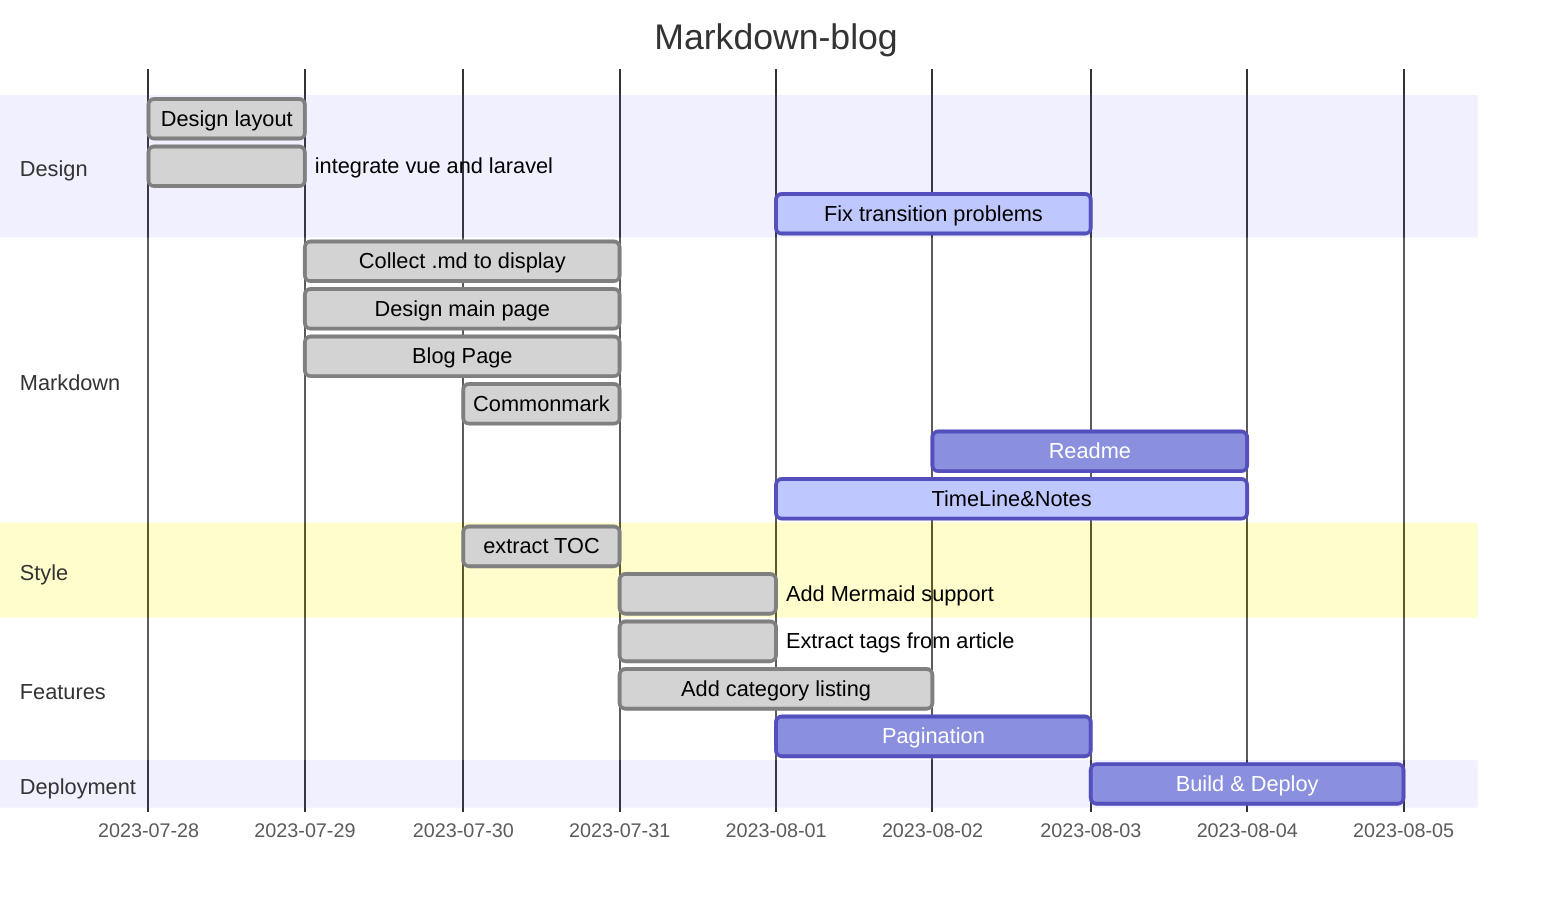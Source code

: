 gantt
    title Markdown-blog
    dateFormat YYYY-MM-DD
    section Design
        Design layout   :done,a1, 2023-07-28, 1d
        integrate vue and laravel    :done,a2, 2023-07-28, 1d
        Fix transition problems :active,a3, 2023-08-01,2d
    section Markdown
        Collect .md to display :done,2023-07-29, 2d
        Design main page    :done,b1,2023-07-29, 2d
        Blog Page :done,b2,2023-07-29, 2d
        Commonmark :done,after b1,2023-07-30, 1d
        Readme :after d3,2023-08-02, 2d
        TimeLine&Notes:active,b4,2023-08-01, 3d
    section Style
        extract TOC :done, c1,2023-07-30,1d
        Add Mermaid support :done, after c1,2023-07-31, 1d
    section Features
        Extract tags from article :done,d1,2023-07-31,1d
        Add category listing :done,d2,2023-07-31,2d
        Pagination :d3,2023-08-01,2d
    section Deployment
        Build & Deploy :e1,2023-08-03,2d